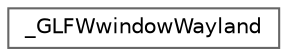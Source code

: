digraph "类继承关系图"
{
 // LATEX_PDF_SIZE
  bgcolor="transparent";
  edge [fontname=Helvetica,fontsize=10,labelfontname=Helvetica,labelfontsize=10];
  node [fontname=Helvetica,fontsize=10,shape=box,height=0.2,width=0.4];
  rankdir="LR";
  Node0 [id="Node000000",label="_GLFWwindowWayland",height=0.2,width=0.4,color="grey40", fillcolor="white", style="filled",URL="$struct___g_l_f_wwindow_wayland.html",tooltip=" "];
}
